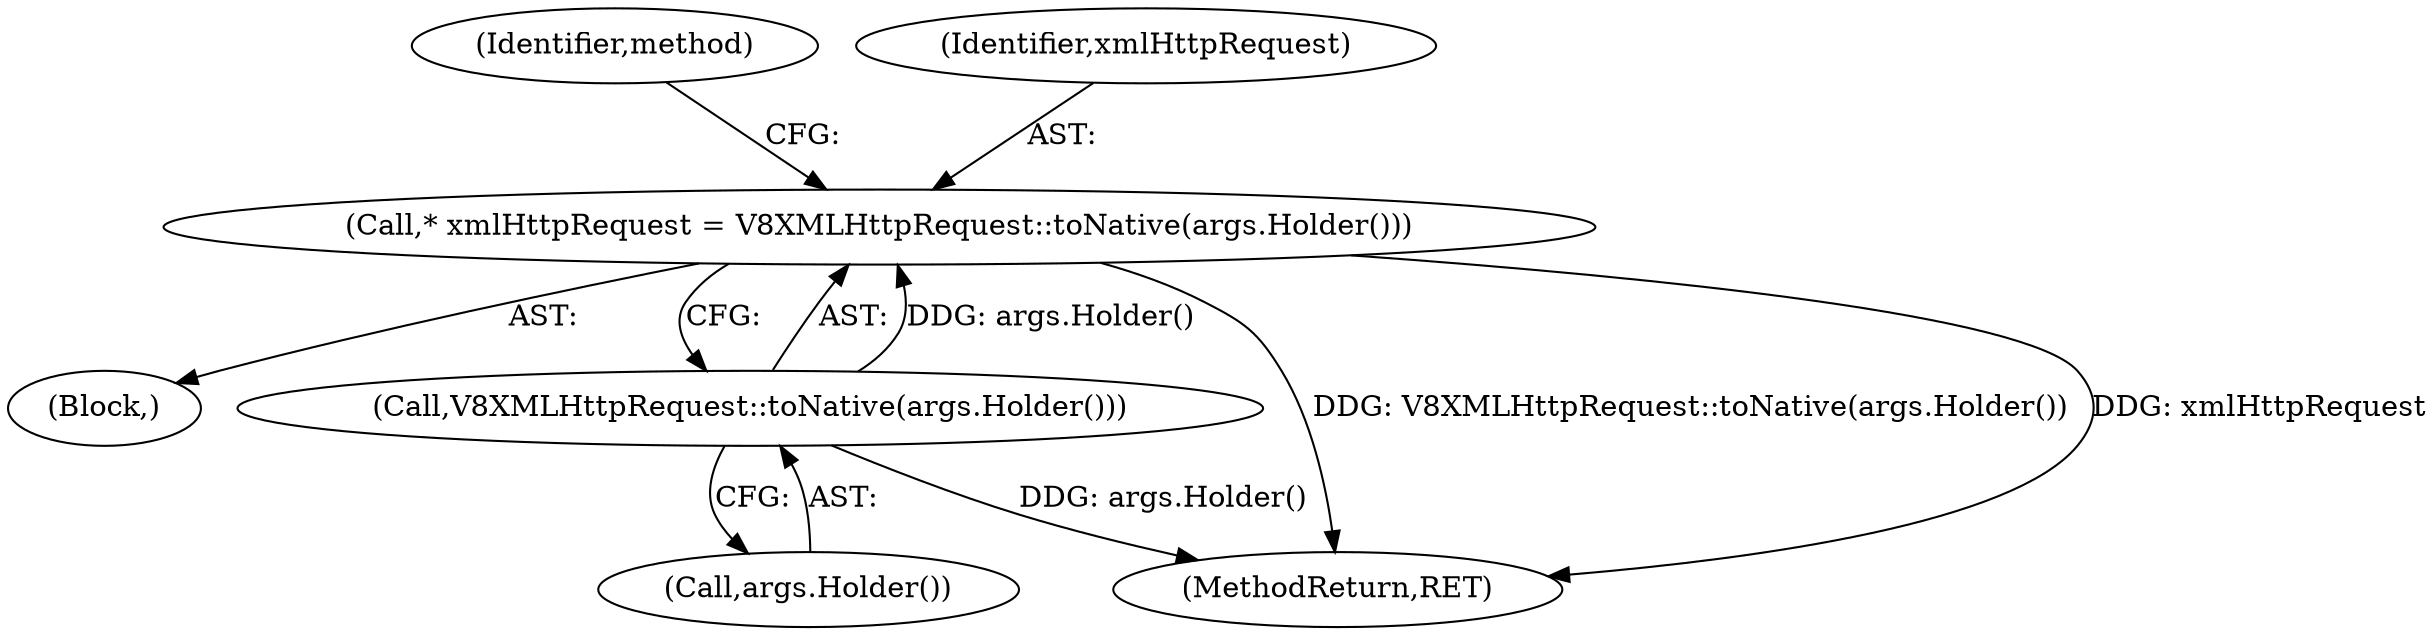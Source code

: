 digraph "0_Chrome_e9372a1bfd3588a80fcf49aa07321f0971dd6091_69@pointer" {
"1000112" [label="(Call,* xmlHttpRequest = V8XMLHttpRequest::toNative(args.Holder()))"];
"1000114" [label="(Call,V8XMLHttpRequest::toNative(args.Holder()))"];
"1000115" [label="(Call,args.Holder())"];
"1000112" [label="(Call,* xmlHttpRequest = V8XMLHttpRequest::toNative(args.Holder()))"];
"1000102" [label="(Block,)"];
"1000118" [label="(Identifier,method)"];
"1000113" [label="(Identifier,xmlHttpRequest)"];
"1000220" [label="(MethodReturn,RET)"];
"1000114" [label="(Call,V8XMLHttpRequest::toNative(args.Holder()))"];
"1000112" -> "1000102"  [label="AST: "];
"1000112" -> "1000114"  [label="CFG: "];
"1000113" -> "1000112"  [label="AST: "];
"1000114" -> "1000112"  [label="AST: "];
"1000118" -> "1000112"  [label="CFG: "];
"1000112" -> "1000220"  [label="DDG: V8XMLHttpRequest::toNative(args.Holder())"];
"1000112" -> "1000220"  [label="DDG: xmlHttpRequest"];
"1000114" -> "1000112"  [label="DDG: args.Holder()"];
"1000114" -> "1000115"  [label="CFG: "];
"1000115" -> "1000114"  [label="AST: "];
"1000114" -> "1000220"  [label="DDG: args.Holder()"];
}
